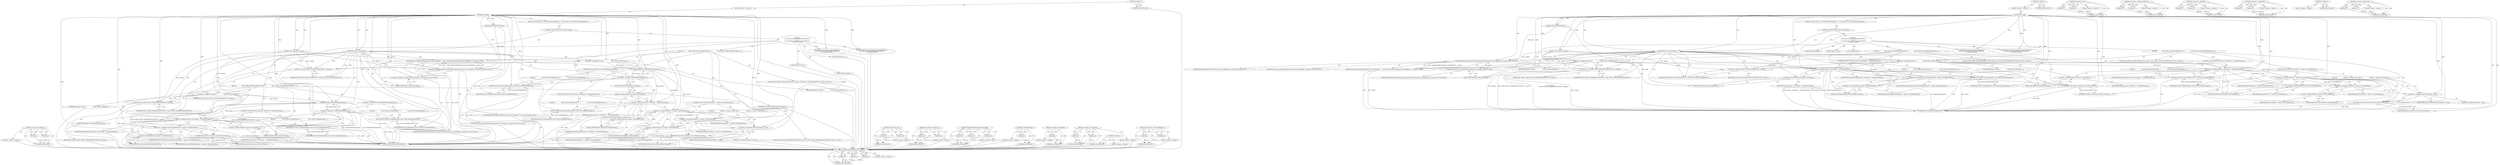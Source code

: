 digraph "&lt;operator&gt;.indirectFieldAccess" {
vulnerable_130 [label=<(METHOD,SimpleSoftOMXComponent.setConfig)>];
vulnerable_131 [label=<(PARAM,p1)>];
vulnerable_132 [label=<(PARAM,p2)>];
vulnerable_133 [label=<(PARAM,p3)>];
vulnerable_134 [label=<(BLOCK,&lt;empty&gt;,&lt;empty&gt;)>];
vulnerable_135 [label=<(METHOD_RETURN,ANY)>];
vulnerable_6 [label=<(METHOD,&lt;global&gt;)<SUB>1</SUB>>];
vulnerable_7 [label=<(BLOCK,&lt;empty&gt;,&lt;empty&gt;)<SUB>1</SUB>>];
vulnerable_8 [label=<(METHOD,setConfig)<SUB>1</SUB>>];
vulnerable_9 [label=<(PARAM,OMX_INDEXTYPE index)<SUB>2</SUB>>];
vulnerable_10 [label=<(PARAM,const OMX_PTR _params)<SUB>2</SUB>>];
vulnerable_11 [label=<(BLOCK,{
 switch (index) {
 case OMX_IndexConfigVideoI...,{
 switch (index) {
 case OMX_IndexConfigVideoI...)<SUB>2</SUB>>];
vulnerable_12 [label=<(CONTROL_STRUCTURE,SWITCH,switch(index))<SUB>3</SUB>>];
vulnerable_13 [label=<(IDENTIFIER,index,switch(index))<SUB>3</SUB>>];
vulnerable_14 [label="<(BLOCK,{
 case OMX_IndexConfigVideoIntraVOPRefresh:
 {...,{
 case OMX_IndexConfigVideoIntraVOPRefresh:
 {...)<SUB>3</SUB>>"];
vulnerable_15 [label=<(JUMP_TARGET,case)<SUB>4</SUB>>];
vulnerable_16 [label="<(IDENTIFIER,OMX_IndexConfigVideoIntraVOPRefresh,{
 case OMX_IndexConfigVideoIntraVOPRefresh:
 {...)<SUB>4</SUB>>"];
vulnerable_17 [label=<(BLOCK,{

             OMX_CONFIG_INTRAREFRESHVOPTYPE ...,{

             OMX_CONFIG_INTRAREFRESHVOPTYPE ...)<SUB>5</SUB>>];
vulnerable_18 [label="<(LOCAL,OMX_CONFIG_INTRAREFRESHVOPTYPE* params: OMX_CONFIG_INTRAREFRESHVOPTYPE*)<SUB>7</SUB>>"];
vulnerable_19 [label=<(&lt;operator&gt;.assignment,*params =
                 (OMX_CONFIG_INTRAREF...)<SUB>7</SUB>>];
vulnerable_20 [label=<(IDENTIFIER,params,*params =
                 (OMX_CONFIG_INTRAREF...)<SUB>7</SUB>>];
vulnerable_21 [label=<(&lt;operator&gt;.cast,(OMX_CONFIG_INTRAREFRESHVOPTYPE *)_params)<SUB>8</SUB>>];
vulnerable_22 [label=<(UNKNOWN,OMX_CONFIG_INTRAREFRESHVOPTYPE *,OMX_CONFIG_INTRAREFRESHVOPTYPE *)<SUB>8</SUB>>];
vulnerable_23 [label=<(IDENTIFIER,_params,(OMX_CONFIG_INTRAREFRESHVOPTYPE *)_params)<SUB>8</SUB>>];
vulnerable_24 [label=<(CONTROL_STRUCTURE,IF,if (params-&gt;nPortIndex != kOutputPortIndex))<SUB>10</SUB>>];
vulnerable_25 [label=<(&lt;operator&gt;.notEquals,params-&gt;nPortIndex != kOutputPortIndex)<SUB>10</SUB>>];
vulnerable_26 [label=<(&lt;operator&gt;.indirectFieldAccess,params-&gt;nPortIndex)<SUB>10</SUB>>];
vulnerable_27 [label=<(IDENTIFIER,params,params-&gt;nPortIndex != kOutputPortIndex)<SUB>10</SUB>>];
vulnerable_28 [label=<(FIELD_IDENTIFIER,nPortIndex,nPortIndex)<SUB>10</SUB>>];
vulnerable_29 [label=<(IDENTIFIER,kOutputPortIndex,params-&gt;nPortIndex != kOutputPortIndex)<SUB>10</SUB>>];
vulnerable_30 [label=<(BLOCK,{
                 return OMX_ErrorBadPortIndex...,{
                 return OMX_ErrorBadPortIndex...)<SUB>10</SUB>>];
vulnerable_31 [label=<(RETURN,return OMX_ErrorBadPortIndex;,return OMX_ErrorBadPortIndex;)<SUB>11</SUB>>];
vulnerable_32 [label=<(IDENTIFIER,OMX_ErrorBadPortIndex,return OMX_ErrorBadPortIndex;)<SUB>11</SUB>>];
vulnerable_33 [label=<(&lt;operator&gt;.assignment,mKeyFrameRequested = params-&gt;IntraRefreshVOP)<SUB>14</SUB>>];
vulnerable_34 [label=<(IDENTIFIER,mKeyFrameRequested,mKeyFrameRequested = params-&gt;IntraRefreshVOP)<SUB>14</SUB>>];
vulnerable_35 [label=<(&lt;operator&gt;.indirectFieldAccess,params-&gt;IntraRefreshVOP)<SUB>14</SUB>>];
vulnerable_36 [label=<(IDENTIFIER,params,mKeyFrameRequested = params-&gt;IntraRefreshVOP)<SUB>14</SUB>>];
vulnerable_37 [label=<(FIELD_IDENTIFIER,IntraRefreshVOP,IntraRefreshVOP)<SUB>14</SUB>>];
vulnerable_38 [label=<(RETURN,return OMX_ErrorNone;,return OMX_ErrorNone;)<SUB>15</SUB>>];
vulnerable_39 [label=<(IDENTIFIER,OMX_ErrorNone,return OMX_ErrorNone;)<SUB>15</SUB>>];
vulnerable_40 [label=<(JUMP_TARGET,case)<SUB>18</SUB>>];
vulnerable_41 [label="<(IDENTIFIER,OMX_IndexConfigVideoBitrate,{
 case OMX_IndexConfigVideoIntraVOPRefresh:
 {...)<SUB>18</SUB>>"];
vulnerable_42 [label=<(BLOCK,{

             OMX_VIDEO_CONFIG_BITRATETYPE *p...,{

             OMX_VIDEO_CONFIG_BITRATETYPE *p...)<SUB>19</SUB>>];
vulnerable_43 [label="<(LOCAL,OMX_VIDEO_CONFIG_BITRATETYPE* params: OMX_VIDEO_CONFIG_BITRATETYPE*)<SUB>21</SUB>>"];
vulnerable_44 [label=<(&lt;operator&gt;.assignment,*params =
                 (OMX_VIDEO_CONFIG_BI...)<SUB>21</SUB>>];
vulnerable_45 [label=<(IDENTIFIER,params,*params =
                 (OMX_VIDEO_CONFIG_BI...)<SUB>21</SUB>>];
vulnerable_46 [label=<(&lt;operator&gt;.cast,(OMX_VIDEO_CONFIG_BITRATETYPE *)_params)<SUB>22</SUB>>];
vulnerable_47 [label=<(UNKNOWN,OMX_VIDEO_CONFIG_BITRATETYPE *,OMX_VIDEO_CONFIG_BITRATETYPE *)<SUB>22</SUB>>];
vulnerable_48 [label=<(IDENTIFIER,_params,(OMX_VIDEO_CONFIG_BITRATETYPE *)_params)<SUB>22</SUB>>];
vulnerable_49 [label=<(CONTROL_STRUCTURE,IF,if (params-&gt;nPortIndex != kOutputPortIndex))<SUB>24</SUB>>];
vulnerable_50 [label=<(&lt;operator&gt;.notEquals,params-&gt;nPortIndex != kOutputPortIndex)<SUB>24</SUB>>];
vulnerable_51 [label=<(&lt;operator&gt;.indirectFieldAccess,params-&gt;nPortIndex)<SUB>24</SUB>>];
vulnerable_52 [label=<(IDENTIFIER,params,params-&gt;nPortIndex != kOutputPortIndex)<SUB>24</SUB>>];
vulnerable_53 [label=<(FIELD_IDENTIFIER,nPortIndex,nPortIndex)<SUB>24</SUB>>];
vulnerable_54 [label=<(IDENTIFIER,kOutputPortIndex,params-&gt;nPortIndex != kOutputPortIndex)<SUB>24</SUB>>];
vulnerable_55 [label=<(BLOCK,{
                 return OMX_ErrorBadPortIndex...,{
                 return OMX_ErrorBadPortIndex...)<SUB>24</SUB>>];
vulnerable_56 [label=<(RETURN,return OMX_ErrorBadPortIndex;,return OMX_ErrorBadPortIndex;)<SUB>25</SUB>>];
vulnerable_57 [label=<(IDENTIFIER,OMX_ErrorBadPortIndex,return OMX_ErrorBadPortIndex;)<SUB>25</SUB>>];
vulnerable_58 [label=<(CONTROL_STRUCTURE,IF,if (mBitrate != params-&gt;nEncodeBitrate))<SUB>28</SUB>>];
vulnerable_59 [label=<(&lt;operator&gt;.notEquals,mBitrate != params-&gt;nEncodeBitrate)<SUB>28</SUB>>];
vulnerable_60 [label=<(IDENTIFIER,mBitrate,mBitrate != params-&gt;nEncodeBitrate)<SUB>28</SUB>>];
vulnerable_61 [label=<(&lt;operator&gt;.indirectFieldAccess,params-&gt;nEncodeBitrate)<SUB>28</SUB>>];
vulnerable_62 [label=<(IDENTIFIER,params,mBitrate != params-&gt;nEncodeBitrate)<SUB>28</SUB>>];
vulnerable_63 [label=<(FIELD_IDENTIFIER,nEncodeBitrate,nEncodeBitrate)<SUB>28</SUB>>];
vulnerable_64 [label=<(BLOCK,{
                mBitrate = params-&gt;nEncodeBit...,{
                mBitrate = params-&gt;nEncodeBit...)<SUB>28</SUB>>];
vulnerable_65 [label=<(&lt;operator&gt;.assignment,mBitrate = params-&gt;nEncodeBitrate)<SUB>29</SUB>>];
vulnerable_66 [label=<(IDENTIFIER,mBitrate,mBitrate = params-&gt;nEncodeBitrate)<SUB>29</SUB>>];
vulnerable_67 [label=<(&lt;operator&gt;.indirectFieldAccess,params-&gt;nEncodeBitrate)<SUB>29</SUB>>];
vulnerable_68 [label=<(IDENTIFIER,params,mBitrate = params-&gt;nEncodeBitrate)<SUB>29</SUB>>];
vulnerable_69 [label=<(FIELD_IDENTIFIER,nEncodeBitrate,nEncodeBitrate)<SUB>29</SUB>>];
vulnerable_70 [label=<(&lt;operator&gt;.assignment,mBitrateUpdated = true)<SUB>30</SUB>>];
vulnerable_71 [label=<(IDENTIFIER,mBitrateUpdated,mBitrateUpdated = true)<SUB>30</SUB>>];
vulnerable_72 [label=<(LITERAL,true,mBitrateUpdated = true)<SUB>30</SUB>>];
vulnerable_73 [label=<(RETURN,return OMX_ErrorNone;,return OMX_ErrorNone;)<SUB>32</SUB>>];
vulnerable_74 [label=<(IDENTIFIER,OMX_ErrorNone,return OMX_ErrorNone;)<SUB>32</SUB>>];
vulnerable_75 [label=<(JUMP_TARGET,default)<SUB>35</SUB>>];
vulnerable_76 [label="<(RETURN,return SimpleSoftOMXComponent::setConfig(index,...,return SimpleSoftOMXComponent::setConfig(index,...)<SUB>36</SUB>>"];
vulnerable_77 [label="<(SimpleSoftOMXComponent.setConfig,SimpleSoftOMXComponent::setConfig(index, _params))<SUB>36</SUB>>"];
vulnerable_78 [label="<(&lt;operator&gt;.fieldAccess,SimpleSoftOMXComponent::setConfig)<SUB>36</SUB>>"];
vulnerable_79 [label="<(IDENTIFIER,SimpleSoftOMXComponent,SimpleSoftOMXComponent::setConfig(index, _params))<SUB>36</SUB>>"];
vulnerable_80 [label=<(FIELD_IDENTIFIER,setConfig,setConfig)<SUB>36</SUB>>];
vulnerable_81 [label="<(IDENTIFIER,index,SimpleSoftOMXComponent::setConfig(index, _params))<SUB>36</SUB>>"];
vulnerable_82 [label="<(IDENTIFIER,_params,SimpleSoftOMXComponent::setConfig(index, _params))<SUB>36</SUB>>"];
vulnerable_83 [label=<(METHOD_RETURN,OMX_ERRORTYPE)<SUB>1</SUB>>];
vulnerable_85 [label=<(METHOD_RETURN,ANY)<SUB>1</SUB>>];
vulnerable_115 [label=<(METHOD,&lt;operator&gt;.cast)>];
vulnerable_116 [label=<(PARAM,p1)>];
vulnerable_117 [label=<(PARAM,p2)>];
vulnerable_118 [label=<(BLOCK,&lt;empty&gt;,&lt;empty&gt;)>];
vulnerable_119 [label=<(METHOD_RETURN,ANY)>];
vulnerable_125 [label=<(METHOD,&lt;operator&gt;.indirectFieldAccess)>];
vulnerable_126 [label=<(PARAM,p1)>];
vulnerable_127 [label=<(PARAM,p2)>];
vulnerable_128 [label=<(BLOCK,&lt;empty&gt;,&lt;empty&gt;)>];
vulnerable_129 [label=<(METHOD_RETURN,ANY)>];
vulnerable_120 [label=<(METHOD,&lt;operator&gt;.notEquals)>];
vulnerable_121 [label=<(PARAM,p1)>];
vulnerable_122 [label=<(PARAM,p2)>];
vulnerable_123 [label=<(BLOCK,&lt;empty&gt;,&lt;empty&gt;)>];
vulnerable_124 [label=<(METHOD_RETURN,ANY)>];
vulnerable_110 [label=<(METHOD,&lt;operator&gt;.assignment)>];
vulnerable_111 [label=<(PARAM,p1)>];
vulnerable_112 [label=<(PARAM,p2)>];
vulnerable_113 [label=<(BLOCK,&lt;empty&gt;,&lt;empty&gt;)>];
vulnerable_114 [label=<(METHOD_RETURN,ANY)>];
vulnerable_104 [label=<(METHOD,&lt;global&gt;)<SUB>1</SUB>>];
vulnerable_105 [label=<(BLOCK,&lt;empty&gt;,&lt;empty&gt;)>];
vulnerable_106 [label=<(METHOD_RETURN,ANY)>];
vulnerable_136 [label=<(METHOD,&lt;operator&gt;.fieldAccess)>];
vulnerable_137 [label=<(PARAM,p1)>];
vulnerable_138 [label=<(PARAM,p2)>];
vulnerable_139 [label=<(BLOCK,&lt;empty&gt;,&lt;empty&gt;)>];
vulnerable_140 [label=<(METHOD_RETURN,ANY)>];
fixed_142 [label=<(METHOD,&lt;operator&gt;.notEquals)>];
fixed_143 [label=<(PARAM,p1)>];
fixed_144 [label=<(PARAM,p2)>];
fixed_145 [label=<(BLOCK,&lt;empty&gt;,&lt;empty&gt;)>];
fixed_146 [label=<(METHOD_RETURN,ANY)>];
fixed_6 [label=<(METHOD,&lt;global&gt;)<SUB>1</SUB>>];
fixed_7 [label=<(BLOCK,&lt;empty&gt;,&lt;empty&gt;)<SUB>1</SUB>>];
fixed_8 [label=<(METHOD,setConfig)<SUB>1</SUB>>];
fixed_9 [label=<(PARAM,OMX_INDEXTYPE index)<SUB>2</SUB>>];
fixed_10 [label=<(PARAM,const OMX_PTR _params)<SUB>2</SUB>>];
fixed_11 [label=<(BLOCK,{
 switch (index) {
 case OMX_IndexConfigVideoI...,{
 switch (index) {
 case OMX_IndexConfigVideoI...)<SUB>2</SUB>>];
fixed_12 [label=<(CONTROL_STRUCTURE,SWITCH,switch(index))<SUB>3</SUB>>];
fixed_13 [label=<(IDENTIFIER,index,switch(index))<SUB>3</SUB>>];
fixed_14 [label="<(BLOCK,{
 case OMX_IndexConfigVideoIntraVOPRefresh:
 {...,{
 case OMX_IndexConfigVideoIntraVOPRefresh:
 {...)<SUB>3</SUB>>"];
fixed_15 [label=<(JUMP_TARGET,case)<SUB>4</SUB>>];
fixed_16 [label="<(IDENTIFIER,OMX_IndexConfigVideoIntraVOPRefresh,{
 case OMX_IndexConfigVideoIntraVOPRefresh:
 {...)<SUB>4</SUB>>"];
fixed_17 [label=<(BLOCK,{

             OMX_CONFIG_INTRAREFRESHVOPTYPE ...,{

             OMX_CONFIG_INTRAREFRESHVOPTYPE ...)<SUB>5</SUB>>];
fixed_18 [label="<(LOCAL,OMX_CONFIG_INTRAREFRESHVOPTYPE* params: OMX_CONFIG_INTRAREFRESHVOPTYPE*)<SUB>7</SUB>>"];
fixed_19 [label=<(&lt;operator&gt;.assignment,*params =
                 (OMX_CONFIG_INTRAREF...)<SUB>7</SUB>>];
fixed_20 [label=<(IDENTIFIER,params,*params =
                 (OMX_CONFIG_INTRAREF...)<SUB>7</SUB>>];
fixed_21 [label=<(&lt;operator&gt;.cast,(OMX_CONFIG_INTRAREFRESHVOPTYPE *)_params)<SUB>8</SUB>>];
fixed_22 [label=<(UNKNOWN,OMX_CONFIG_INTRAREFRESHVOPTYPE *,OMX_CONFIG_INTRAREFRESHVOPTYPE *)<SUB>8</SUB>>];
fixed_23 [label=<(IDENTIFIER,_params,(OMX_CONFIG_INTRAREFRESHVOPTYPE *)_params)<SUB>8</SUB>>];
fixed_24 [label=<(CONTROL_STRUCTURE,IF,if (!isValidOMXParam(params)))<SUB>10</SUB>>];
fixed_25 [label=<(&lt;operator&gt;.logicalNot,!isValidOMXParam(params))<SUB>10</SUB>>];
fixed_26 [label=<(isValidOMXParam,isValidOMXParam(params))<SUB>10</SUB>>];
fixed_27 [label=<(IDENTIFIER,params,isValidOMXParam(params))<SUB>10</SUB>>];
fixed_28 [label=<(BLOCK,{
                return OMX_ErrorBadParameter;...,{
                return OMX_ErrorBadParameter;...)<SUB>10</SUB>>];
fixed_29 [label=<(RETURN,return OMX_ErrorBadParameter;,return OMX_ErrorBadParameter;)<SUB>11</SUB>>];
fixed_30 [label=<(IDENTIFIER,OMX_ErrorBadParameter,return OMX_ErrorBadParameter;)<SUB>11</SUB>>];
fixed_31 [label=<(CONTROL_STRUCTURE,IF,if (params-&gt;nPortIndex != kOutputPortIndex))<SUB>14</SUB>>];
fixed_32 [label=<(&lt;operator&gt;.notEquals,params-&gt;nPortIndex != kOutputPortIndex)<SUB>14</SUB>>];
fixed_33 [label=<(&lt;operator&gt;.indirectFieldAccess,params-&gt;nPortIndex)<SUB>14</SUB>>];
fixed_34 [label=<(IDENTIFIER,params,params-&gt;nPortIndex != kOutputPortIndex)<SUB>14</SUB>>];
fixed_35 [label=<(FIELD_IDENTIFIER,nPortIndex,nPortIndex)<SUB>14</SUB>>];
fixed_36 [label=<(IDENTIFIER,kOutputPortIndex,params-&gt;nPortIndex != kOutputPortIndex)<SUB>14</SUB>>];
fixed_37 [label=<(BLOCK,{
                 return OMX_ErrorBadPortIndex...,{
                 return OMX_ErrorBadPortIndex...)<SUB>14</SUB>>];
fixed_38 [label=<(RETURN,return OMX_ErrorBadPortIndex;,return OMX_ErrorBadPortIndex;)<SUB>15</SUB>>];
fixed_39 [label=<(IDENTIFIER,OMX_ErrorBadPortIndex,return OMX_ErrorBadPortIndex;)<SUB>15</SUB>>];
fixed_40 [label=<(&lt;operator&gt;.assignment,mKeyFrameRequested = params-&gt;IntraRefreshVOP)<SUB>18</SUB>>];
fixed_41 [label=<(IDENTIFIER,mKeyFrameRequested,mKeyFrameRequested = params-&gt;IntraRefreshVOP)<SUB>18</SUB>>];
fixed_42 [label=<(&lt;operator&gt;.indirectFieldAccess,params-&gt;IntraRefreshVOP)<SUB>18</SUB>>];
fixed_43 [label=<(IDENTIFIER,params,mKeyFrameRequested = params-&gt;IntraRefreshVOP)<SUB>18</SUB>>];
fixed_44 [label=<(FIELD_IDENTIFIER,IntraRefreshVOP,IntraRefreshVOP)<SUB>18</SUB>>];
fixed_45 [label=<(RETURN,return OMX_ErrorNone;,return OMX_ErrorNone;)<SUB>19</SUB>>];
fixed_46 [label=<(IDENTIFIER,OMX_ErrorNone,return OMX_ErrorNone;)<SUB>19</SUB>>];
fixed_47 [label=<(JUMP_TARGET,case)<SUB>22</SUB>>];
fixed_48 [label="<(IDENTIFIER,OMX_IndexConfigVideoBitrate,{
 case OMX_IndexConfigVideoIntraVOPRefresh:
 {...)<SUB>22</SUB>>"];
fixed_49 [label=<(BLOCK,{

             OMX_VIDEO_CONFIG_BITRATETYPE *p...,{

             OMX_VIDEO_CONFIG_BITRATETYPE *p...)<SUB>23</SUB>>];
fixed_50 [label="<(LOCAL,OMX_VIDEO_CONFIG_BITRATETYPE* params: OMX_VIDEO_CONFIG_BITRATETYPE*)<SUB>25</SUB>>"];
fixed_51 [label=<(&lt;operator&gt;.assignment,*params =
                 (OMX_VIDEO_CONFIG_BI...)<SUB>25</SUB>>];
fixed_52 [label=<(IDENTIFIER,params,*params =
                 (OMX_VIDEO_CONFIG_BI...)<SUB>25</SUB>>];
fixed_53 [label=<(&lt;operator&gt;.cast,(OMX_VIDEO_CONFIG_BITRATETYPE *)_params)<SUB>26</SUB>>];
fixed_54 [label=<(UNKNOWN,OMX_VIDEO_CONFIG_BITRATETYPE *,OMX_VIDEO_CONFIG_BITRATETYPE *)<SUB>26</SUB>>];
fixed_55 [label=<(IDENTIFIER,_params,(OMX_VIDEO_CONFIG_BITRATETYPE *)_params)<SUB>26</SUB>>];
fixed_56 [label=<(CONTROL_STRUCTURE,IF,if (!isValidOMXParam(params)))<SUB>28</SUB>>];
fixed_57 [label=<(&lt;operator&gt;.logicalNot,!isValidOMXParam(params))<SUB>28</SUB>>];
fixed_58 [label=<(isValidOMXParam,isValidOMXParam(params))<SUB>28</SUB>>];
fixed_59 [label=<(IDENTIFIER,params,isValidOMXParam(params))<SUB>28</SUB>>];
fixed_60 [label=<(BLOCK,{
                return OMX_ErrorBadParameter;...,{
                return OMX_ErrorBadParameter;...)<SUB>28</SUB>>];
fixed_61 [label=<(RETURN,return OMX_ErrorBadParameter;,return OMX_ErrorBadParameter;)<SUB>29</SUB>>];
fixed_62 [label=<(IDENTIFIER,OMX_ErrorBadParameter,return OMX_ErrorBadParameter;)<SUB>29</SUB>>];
fixed_63 [label=<(CONTROL_STRUCTURE,IF,if (params-&gt;nPortIndex != kOutputPortIndex))<SUB>32</SUB>>];
fixed_64 [label=<(&lt;operator&gt;.notEquals,params-&gt;nPortIndex != kOutputPortIndex)<SUB>32</SUB>>];
fixed_65 [label=<(&lt;operator&gt;.indirectFieldAccess,params-&gt;nPortIndex)<SUB>32</SUB>>];
fixed_66 [label=<(IDENTIFIER,params,params-&gt;nPortIndex != kOutputPortIndex)<SUB>32</SUB>>];
fixed_67 [label=<(FIELD_IDENTIFIER,nPortIndex,nPortIndex)<SUB>32</SUB>>];
fixed_68 [label=<(IDENTIFIER,kOutputPortIndex,params-&gt;nPortIndex != kOutputPortIndex)<SUB>32</SUB>>];
fixed_69 [label=<(BLOCK,{
                 return OMX_ErrorBadPortIndex...,{
                 return OMX_ErrorBadPortIndex...)<SUB>32</SUB>>];
fixed_70 [label=<(RETURN,return OMX_ErrorBadPortIndex;,return OMX_ErrorBadPortIndex;)<SUB>33</SUB>>];
fixed_71 [label=<(IDENTIFIER,OMX_ErrorBadPortIndex,return OMX_ErrorBadPortIndex;)<SUB>33</SUB>>];
fixed_72 [label=<(CONTROL_STRUCTURE,IF,if (mBitrate != params-&gt;nEncodeBitrate))<SUB>36</SUB>>];
fixed_73 [label=<(&lt;operator&gt;.notEquals,mBitrate != params-&gt;nEncodeBitrate)<SUB>36</SUB>>];
fixed_74 [label=<(IDENTIFIER,mBitrate,mBitrate != params-&gt;nEncodeBitrate)<SUB>36</SUB>>];
fixed_75 [label=<(&lt;operator&gt;.indirectFieldAccess,params-&gt;nEncodeBitrate)<SUB>36</SUB>>];
fixed_76 [label=<(IDENTIFIER,params,mBitrate != params-&gt;nEncodeBitrate)<SUB>36</SUB>>];
fixed_77 [label=<(FIELD_IDENTIFIER,nEncodeBitrate,nEncodeBitrate)<SUB>36</SUB>>];
fixed_78 [label=<(BLOCK,{
                mBitrate = params-&gt;nEncodeBit...,{
                mBitrate = params-&gt;nEncodeBit...)<SUB>36</SUB>>];
fixed_79 [label=<(&lt;operator&gt;.assignment,mBitrate = params-&gt;nEncodeBitrate)<SUB>37</SUB>>];
fixed_80 [label=<(IDENTIFIER,mBitrate,mBitrate = params-&gt;nEncodeBitrate)<SUB>37</SUB>>];
fixed_81 [label=<(&lt;operator&gt;.indirectFieldAccess,params-&gt;nEncodeBitrate)<SUB>37</SUB>>];
fixed_82 [label=<(IDENTIFIER,params,mBitrate = params-&gt;nEncodeBitrate)<SUB>37</SUB>>];
fixed_83 [label=<(FIELD_IDENTIFIER,nEncodeBitrate,nEncodeBitrate)<SUB>37</SUB>>];
fixed_84 [label=<(&lt;operator&gt;.assignment,mBitrateUpdated = true)<SUB>38</SUB>>];
fixed_85 [label=<(IDENTIFIER,mBitrateUpdated,mBitrateUpdated = true)<SUB>38</SUB>>];
fixed_86 [label=<(LITERAL,true,mBitrateUpdated = true)<SUB>38</SUB>>];
fixed_87 [label=<(RETURN,return OMX_ErrorNone;,return OMX_ErrorNone;)<SUB>40</SUB>>];
fixed_88 [label=<(IDENTIFIER,OMX_ErrorNone,return OMX_ErrorNone;)<SUB>40</SUB>>];
fixed_89 [label=<(JUMP_TARGET,default)<SUB>43</SUB>>];
fixed_90 [label="<(RETURN,return SimpleSoftOMXComponent::setConfig(index,...,return SimpleSoftOMXComponent::setConfig(index,...)<SUB>44</SUB>>"];
fixed_91 [label="<(SimpleSoftOMXComponent.setConfig,SimpleSoftOMXComponent::setConfig(index, _params))<SUB>44</SUB>>"];
fixed_92 [label="<(&lt;operator&gt;.fieldAccess,SimpleSoftOMXComponent::setConfig)<SUB>44</SUB>>"];
fixed_93 [label="<(IDENTIFIER,SimpleSoftOMXComponent,SimpleSoftOMXComponent::setConfig(index, _params))<SUB>44</SUB>>"];
fixed_94 [label=<(FIELD_IDENTIFIER,setConfig,setConfig)<SUB>44</SUB>>];
fixed_95 [label="<(IDENTIFIER,index,SimpleSoftOMXComponent::setConfig(index, _params))<SUB>44</SUB>>"];
fixed_96 [label="<(IDENTIFIER,_params,SimpleSoftOMXComponent::setConfig(index, _params))<SUB>44</SUB>>"];
fixed_97 [label=<(METHOD_RETURN,OMX_ERRORTYPE)<SUB>1</SUB>>];
fixed_99 [label=<(METHOD_RETURN,ANY)<SUB>1</SUB>>];
fixed_129 [label=<(METHOD,&lt;operator&gt;.cast)>];
fixed_130 [label=<(PARAM,p1)>];
fixed_131 [label=<(PARAM,p2)>];
fixed_132 [label=<(BLOCK,&lt;empty&gt;,&lt;empty&gt;)>];
fixed_133 [label=<(METHOD_RETURN,ANY)>];
fixed_158 [label=<(METHOD,&lt;operator&gt;.fieldAccess)>];
fixed_159 [label=<(PARAM,p1)>];
fixed_160 [label=<(PARAM,p2)>];
fixed_161 [label=<(BLOCK,&lt;empty&gt;,&lt;empty&gt;)>];
fixed_162 [label=<(METHOD_RETURN,ANY)>];
fixed_152 [label=<(METHOD,SimpleSoftOMXComponent.setConfig)>];
fixed_153 [label=<(PARAM,p1)>];
fixed_154 [label=<(PARAM,p2)>];
fixed_155 [label=<(PARAM,p3)>];
fixed_156 [label=<(BLOCK,&lt;empty&gt;,&lt;empty&gt;)>];
fixed_157 [label=<(METHOD_RETURN,ANY)>];
fixed_138 [label=<(METHOD,isValidOMXParam)>];
fixed_139 [label=<(PARAM,p1)>];
fixed_140 [label=<(BLOCK,&lt;empty&gt;,&lt;empty&gt;)>];
fixed_141 [label=<(METHOD_RETURN,ANY)>];
fixed_134 [label=<(METHOD,&lt;operator&gt;.logicalNot)>];
fixed_135 [label=<(PARAM,p1)>];
fixed_136 [label=<(BLOCK,&lt;empty&gt;,&lt;empty&gt;)>];
fixed_137 [label=<(METHOD_RETURN,ANY)>];
fixed_124 [label=<(METHOD,&lt;operator&gt;.assignment)>];
fixed_125 [label=<(PARAM,p1)>];
fixed_126 [label=<(PARAM,p2)>];
fixed_127 [label=<(BLOCK,&lt;empty&gt;,&lt;empty&gt;)>];
fixed_128 [label=<(METHOD_RETURN,ANY)>];
fixed_118 [label=<(METHOD,&lt;global&gt;)<SUB>1</SUB>>];
fixed_119 [label=<(BLOCK,&lt;empty&gt;,&lt;empty&gt;)>];
fixed_120 [label=<(METHOD_RETURN,ANY)>];
fixed_147 [label=<(METHOD,&lt;operator&gt;.indirectFieldAccess)>];
fixed_148 [label=<(PARAM,p1)>];
fixed_149 [label=<(PARAM,p2)>];
fixed_150 [label=<(BLOCK,&lt;empty&gt;,&lt;empty&gt;)>];
fixed_151 [label=<(METHOD_RETURN,ANY)>];
vulnerable_130 -> vulnerable_131  [key=0, label="AST: "];
vulnerable_130 -> vulnerable_131  [key=1, label="DDG: "];
vulnerable_130 -> vulnerable_134  [key=0, label="AST: "];
vulnerable_130 -> vulnerable_132  [key=0, label="AST: "];
vulnerable_130 -> vulnerable_132  [key=1, label="DDG: "];
vulnerable_130 -> vulnerable_135  [key=0, label="AST: "];
vulnerable_130 -> vulnerable_135  [key=1, label="CFG: "];
vulnerable_130 -> vulnerable_133  [key=0, label="AST: "];
vulnerable_130 -> vulnerable_133  [key=1, label="DDG: "];
vulnerable_131 -> vulnerable_135  [key=0, label="DDG: p1"];
vulnerable_132 -> vulnerable_135  [key=0, label="DDG: p2"];
vulnerable_133 -> vulnerable_135  [key=0, label="DDG: p3"];
vulnerable_6 -> vulnerable_7  [key=0, label="AST: "];
vulnerable_6 -> vulnerable_85  [key=0, label="AST: "];
vulnerable_6 -> vulnerable_85  [key=1, label="CFG: "];
vulnerable_7 -> vulnerable_8  [key=0, label="AST: "];
vulnerable_8 -> vulnerable_9  [key=0, label="AST: "];
vulnerable_8 -> vulnerable_9  [key=1, label="DDG: "];
vulnerable_8 -> vulnerable_10  [key=0, label="AST: "];
vulnerable_8 -> vulnerable_10  [key=1, label="DDG: "];
vulnerable_8 -> vulnerable_11  [key=0, label="AST: "];
vulnerable_8 -> vulnerable_83  [key=0, label="AST: "];
vulnerable_8 -> vulnerable_13  [key=0, label="CFG: "];
vulnerable_8 -> vulnerable_13  [key=1, label="DDG: "];
vulnerable_8 -> vulnerable_16  [key=0, label="DDG: "];
vulnerable_8 -> vulnerable_41  [key=0, label="DDG: "];
vulnerable_8 -> vulnerable_19  [key=0, label="DDG: "];
vulnerable_8 -> vulnerable_38  [key=0, label="DDG: "];
vulnerable_8 -> vulnerable_44  [key=0, label="DDG: "];
vulnerable_8 -> vulnerable_73  [key=0, label="DDG: "];
vulnerable_8 -> vulnerable_39  [key=0, label="DDG: "];
vulnerable_8 -> vulnerable_74  [key=0, label="DDG: "];
vulnerable_8 -> vulnerable_77  [key=0, label="DDG: "];
vulnerable_8 -> vulnerable_21  [key=0, label="DDG: "];
vulnerable_8 -> vulnerable_25  [key=0, label="DDG: "];
vulnerable_8 -> vulnerable_31  [key=0, label="DDG: "];
vulnerable_8 -> vulnerable_46  [key=0, label="DDG: "];
vulnerable_8 -> vulnerable_50  [key=0, label="DDG: "];
vulnerable_8 -> vulnerable_56  [key=0, label="DDG: "];
vulnerable_8 -> vulnerable_59  [key=0, label="DDG: "];
vulnerable_8 -> vulnerable_70  [key=0, label="DDG: "];
vulnerable_8 -> vulnerable_32  [key=0, label="DDG: "];
vulnerable_8 -> vulnerable_57  [key=0, label="DDG: "];
vulnerable_9 -> vulnerable_83  [key=0, label="DDG: index"];
vulnerable_9 -> vulnerable_77  [key=0, label="DDG: index"];
vulnerable_10 -> vulnerable_19  [key=0, label="DDG: _params"];
vulnerable_10 -> vulnerable_44  [key=0, label="DDG: _params"];
vulnerable_10 -> vulnerable_77  [key=0, label="DDG: _params"];
vulnerable_10 -> vulnerable_21  [key=0, label="DDG: _params"];
vulnerable_10 -> vulnerable_46  [key=0, label="DDG: _params"];
vulnerable_11 -> vulnerable_12  [key=0, label="AST: "];
vulnerable_12 -> vulnerable_13  [key=0, label="AST: "];
vulnerable_12 -> vulnerable_14  [key=0, label="AST: "];
vulnerable_13 -> vulnerable_22  [key=0, label="CFG: "];
vulnerable_13 -> vulnerable_22  [key=1, label="CDG: "];
vulnerable_13 -> vulnerable_47  [key=0, label="CFG: "];
vulnerable_13 -> vulnerable_47  [key=1, label="CDG: "];
vulnerable_13 -> vulnerable_80  [key=0, label="CFG: "];
vulnerable_13 -> vulnerable_80  [key=1, label="CDG: "];
vulnerable_13 -> vulnerable_21  [key=0, label="CDG: "];
vulnerable_13 -> vulnerable_26  [key=0, label="CDG: "];
vulnerable_13 -> vulnerable_77  [key=0, label="CDG: "];
vulnerable_13 -> vulnerable_51  [key=0, label="CDG: "];
vulnerable_13 -> vulnerable_19  [key=0, label="CDG: "];
vulnerable_13 -> vulnerable_28  [key=0, label="CDG: "];
vulnerable_13 -> vulnerable_46  [key=0, label="CDG: "];
vulnerable_13 -> vulnerable_25  [key=0, label="CDG: "];
vulnerable_13 -> vulnerable_76  [key=0, label="CDG: "];
vulnerable_13 -> vulnerable_50  [key=0, label="CDG: "];
vulnerable_13 -> vulnerable_44  [key=0, label="CDG: "];
vulnerable_13 -> vulnerable_53  [key=0, label="CDG: "];
vulnerable_13 -> vulnerable_78  [key=0, label="CDG: "];
vulnerable_14 -> vulnerable_15  [key=0, label="AST: "];
vulnerable_14 -> vulnerable_16  [key=0, label="AST: "];
vulnerable_14 -> vulnerable_17  [key=0, label="AST: "];
vulnerable_14 -> vulnerable_40  [key=0, label="AST: "];
vulnerable_14 -> vulnerable_41  [key=0, label="AST: "];
vulnerable_14 -> vulnerable_42  [key=0, label="AST: "];
vulnerable_14 -> vulnerable_75  [key=0, label="AST: "];
vulnerable_14 -> vulnerable_76  [key=0, label="AST: "];
vulnerable_17 -> vulnerable_18  [key=0, label="AST: "];
vulnerable_17 -> vulnerable_19  [key=0, label="AST: "];
vulnerable_17 -> vulnerable_24  [key=0, label="AST: "];
vulnerable_17 -> vulnerable_33  [key=0, label="AST: "];
vulnerable_17 -> vulnerable_38  [key=0, label="AST: "];
vulnerable_19 -> vulnerable_20  [key=0, label="AST: "];
vulnerable_19 -> vulnerable_21  [key=0, label="AST: "];
vulnerable_19 -> vulnerable_28  [key=0, label="CFG: "];
vulnerable_19 -> vulnerable_83  [key=0, label="DDG: params"];
vulnerable_19 -> vulnerable_83  [key=1, label="DDG: (OMX_CONFIG_INTRAREFRESHVOPTYPE *)_params"];
vulnerable_19 -> vulnerable_83  [key=2, label="DDG: *params =
                 (OMX_CONFIG_INTRAREFRESHVOPTYPE *)_params"];
vulnerable_19 -> vulnerable_33  [key=0, label="DDG: params"];
vulnerable_19 -> vulnerable_25  [key=0, label="DDG: params"];
vulnerable_21 -> vulnerable_22  [key=0, label="AST: "];
vulnerable_21 -> vulnerable_23  [key=0, label="AST: "];
vulnerable_21 -> vulnerable_19  [key=0, label="CFG: "];
vulnerable_21 -> vulnerable_83  [key=0, label="DDG: _params"];
vulnerable_22 -> vulnerable_21  [key=0, label="CFG: "];
vulnerable_24 -> vulnerable_25  [key=0, label="AST: "];
vulnerable_24 -> vulnerable_30  [key=0, label="AST: "];
vulnerable_25 -> vulnerable_26  [key=0, label="AST: "];
vulnerable_25 -> vulnerable_29  [key=0, label="AST: "];
vulnerable_25 -> vulnerable_31  [key=0, label="CFG: "];
vulnerable_25 -> vulnerable_31  [key=1, label="CDG: "];
vulnerable_25 -> vulnerable_37  [key=0, label="CFG: "];
vulnerable_25 -> vulnerable_37  [key=1, label="CDG: "];
vulnerable_25 -> vulnerable_83  [key=0, label="DDG: params-&gt;nPortIndex"];
vulnerable_25 -> vulnerable_83  [key=1, label="DDG: kOutputPortIndex"];
vulnerable_25 -> vulnerable_83  [key=2, label="DDG: params-&gt;nPortIndex != kOutputPortIndex"];
vulnerable_25 -> vulnerable_38  [key=0, label="CDG: "];
vulnerable_25 -> vulnerable_35  [key=0, label="CDG: "];
vulnerable_25 -> vulnerable_33  [key=0, label="CDG: "];
vulnerable_26 -> vulnerable_27  [key=0, label="AST: "];
vulnerable_26 -> vulnerable_28  [key=0, label="AST: "];
vulnerable_26 -> vulnerable_25  [key=0, label="CFG: "];
vulnerable_28 -> vulnerable_26  [key=0, label="CFG: "];
vulnerable_30 -> vulnerable_31  [key=0, label="AST: "];
vulnerable_31 -> vulnerable_32  [key=0, label="AST: "];
vulnerable_31 -> vulnerable_83  [key=0, label="CFG: "];
vulnerable_31 -> vulnerable_83  [key=1, label="DDG: &lt;RET&gt;"];
vulnerable_32 -> vulnerable_31  [key=0, label="DDG: OMX_ErrorBadPortIndex"];
vulnerable_33 -> vulnerable_34  [key=0, label="AST: "];
vulnerable_33 -> vulnerable_35  [key=0, label="AST: "];
vulnerable_33 -> vulnerable_38  [key=0, label="CFG: "];
vulnerable_33 -> vulnerable_83  [key=0, label="DDG: mKeyFrameRequested"];
vulnerable_35 -> vulnerable_36  [key=0, label="AST: "];
vulnerable_35 -> vulnerable_37  [key=0, label="AST: "];
vulnerable_35 -> vulnerable_33  [key=0, label="CFG: "];
vulnerable_37 -> vulnerable_35  [key=0, label="CFG: "];
vulnerable_38 -> vulnerable_39  [key=0, label="AST: "];
vulnerable_38 -> vulnerable_83  [key=0, label="CFG: "];
vulnerable_38 -> vulnerable_83  [key=1, label="DDG: &lt;RET&gt;"];
vulnerable_39 -> vulnerable_38  [key=0, label="DDG: OMX_ErrorNone"];
vulnerable_42 -> vulnerable_43  [key=0, label="AST: "];
vulnerable_42 -> vulnerable_44  [key=0, label="AST: "];
vulnerable_42 -> vulnerable_49  [key=0, label="AST: "];
vulnerable_42 -> vulnerable_58  [key=0, label="AST: "];
vulnerable_42 -> vulnerable_73  [key=0, label="AST: "];
vulnerable_44 -> vulnerable_45  [key=0, label="AST: "];
vulnerable_44 -> vulnerable_46  [key=0, label="AST: "];
vulnerable_44 -> vulnerable_53  [key=0, label="CFG: "];
vulnerable_44 -> vulnerable_50  [key=0, label="DDG: params"];
vulnerable_44 -> vulnerable_59  [key=0, label="DDG: params"];
vulnerable_44 -> vulnerable_65  [key=0, label="DDG: params"];
vulnerable_46 -> vulnerable_47  [key=0, label="AST: "];
vulnerable_46 -> vulnerable_48  [key=0, label="AST: "];
vulnerable_46 -> vulnerable_44  [key=0, label="CFG: "];
vulnerable_47 -> vulnerable_46  [key=0, label="CFG: "];
vulnerable_49 -> vulnerable_50  [key=0, label="AST: "];
vulnerable_49 -> vulnerable_55  [key=0, label="AST: "];
vulnerable_50 -> vulnerable_51  [key=0, label="AST: "];
vulnerable_50 -> vulnerable_54  [key=0, label="AST: "];
vulnerable_50 -> vulnerable_56  [key=0, label="CFG: "];
vulnerable_50 -> vulnerable_56  [key=1, label="CDG: "];
vulnerable_50 -> vulnerable_63  [key=0, label="CFG: "];
vulnerable_50 -> vulnerable_63  [key=1, label="CDG: "];
vulnerable_50 -> vulnerable_73  [key=0, label="CDG: "];
vulnerable_50 -> vulnerable_59  [key=0, label="CDG: "];
vulnerable_50 -> vulnerable_61  [key=0, label="CDG: "];
vulnerable_51 -> vulnerable_52  [key=0, label="AST: "];
vulnerable_51 -> vulnerable_53  [key=0, label="AST: "];
vulnerable_51 -> vulnerable_50  [key=0, label="CFG: "];
vulnerable_53 -> vulnerable_51  [key=0, label="CFG: "];
vulnerable_55 -> vulnerable_56  [key=0, label="AST: "];
vulnerable_56 -> vulnerable_57  [key=0, label="AST: "];
vulnerable_56 -> vulnerable_83  [key=0, label="CFG: "];
vulnerable_56 -> vulnerable_83  [key=1, label="DDG: &lt;RET&gt;"];
vulnerable_57 -> vulnerable_56  [key=0, label="DDG: OMX_ErrorBadPortIndex"];
vulnerable_58 -> vulnerable_59  [key=0, label="AST: "];
vulnerable_58 -> vulnerable_64  [key=0, label="AST: "];
vulnerable_59 -> vulnerable_60  [key=0, label="AST: "];
vulnerable_59 -> vulnerable_61  [key=0, label="AST: "];
vulnerable_59 -> vulnerable_69  [key=0, label="CFG: "];
vulnerable_59 -> vulnerable_69  [key=1, label="CDG: "];
vulnerable_59 -> vulnerable_73  [key=0, label="CFG: "];
vulnerable_59 -> vulnerable_65  [key=0, label="DDG: params-&gt;nEncodeBitrate"];
vulnerable_59 -> vulnerable_65  [key=1, label="CDG: "];
vulnerable_59 -> vulnerable_67  [key=0, label="CDG: "];
vulnerable_59 -> vulnerable_70  [key=0, label="CDG: "];
vulnerable_61 -> vulnerable_62  [key=0, label="AST: "];
vulnerable_61 -> vulnerable_63  [key=0, label="AST: "];
vulnerable_61 -> vulnerable_59  [key=0, label="CFG: "];
vulnerable_63 -> vulnerable_61  [key=0, label="CFG: "];
vulnerable_64 -> vulnerable_65  [key=0, label="AST: "];
vulnerable_64 -> vulnerable_70  [key=0, label="AST: "];
vulnerable_65 -> vulnerable_66  [key=0, label="AST: "];
vulnerable_65 -> vulnerable_67  [key=0, label="AST: "];
vulnerable_65 -> vulnerable_70  [key=0, label="CFG: "];
vulnerable_67 -> vulnerable_68  [key=0, label="AST: "];
vulnerable_67 -> vulnerable_69  [key=0, label="AST: "];
vulnerable_67 -> vulnerable_65  [key=0, label="CFG: "];
vulnerable_69 -> vulnerable_67  [key=0, label="CFG: "];
vulnerable_70 -> vulnerable_71  [key=0, label="AST: "];
vulnerable_70 -> vulnerable_72  [key=0, label="AST: "];
vulnerable_70 -> vulnerable_73  [key=0, label="CFG: "];
vulnerable_70 -> vulnerable_83  [key=0, label="DDG: mBitrateUpdated"];
vulnerable_73 -> vulnerable_74  [key=0, label="AST: "];
vulnerable_73 -> vulnerable_83  [key=0, label="CFG: "];
vulnerable_73 -> vulnerable_83  [key=1, label="DDG: &lt;RET&gt;"];
vulnerable_74 -> vulnerable_73  [key=0, label="DDG: OMX_ErrorNone"];
vulnerable_76 -> vulnerable_77  [key=0, label="AST: "];
vulnerable_76 -> vulnerable_83  [key=0, label="CFG: "];
vulnerable_76 -> vulnerable_83  [key=1, label="DDG: &lt;RET&gt;"];
vulnerable_77 -> vulnerable_78  [key=0, label="AST: "];
vulnerable_77 -> vulnerable_81  [key=0, label="AST: "];
vulnerable_77 -> vulnerable_82  [key=0, label="AST: "];
vulnerable_77 -> vulnerable_76  [key=0, label="CFG: "];
vulnerable_77 -> vulnerable_76  [key=1, label="DDG: SimpleSoftOMXComponent::setConfig(index, _params)"];
vulnerable_78 -> vulnerable_79  [key=0, label="AST: "];
vulnerable_78 -> vulnerable_80  [key=0, label="AST: "];
vulnerable_78 -> vulnerable_77  [key=0, label="CFG: "];
vulnerable_80 -> vulnerable_78  [key=0, label="CFG: "];
vulnerable_115 -> vulnerable_116  [key=0, label="AST: "];
vulnerable_115 -> vulnerable_116  [key=1, label="DDG: "];
vulnerable_115 -> vulnerable_118  [key=0, label="AST: "];
vulnerable_115 -> vulnerable_117  [key=0, label="AST: "];
vulnerable_115 -> vulnerable_117  [key=1, label="DDG: "];
vulnerable_115 -> vulnerable_119  [key=0, label="AST: "];
vulnerable_115 -> vulnerable_119  [key=1, label="CFG: "];
vulnerable_116 -> vulnerable_119  [key=0, label="DDG: p1"];
vulnerable_117 -> vulnerable_119  [key=0, label="DDG: p2"];
vulnerable_125 -> vulnerable_126  [key=0, label="AST: "];
vulnerable_125 -> vulnerable_126  [key=1, label="DDG: "];
vulnerable_125 -> vulnerable_128  [key=0, label="AST: "];
vulnerable_125 -> vulnerable_127  [key=0, label="AST: "];
vulnerable_125 -> vulnerable_127  [key=1, label="DDG: "];
vulnerable_125 -> vulnerable_129  [key=0, label="AST: "];
vulnerable_125 -> vulnerable_129  [key=1, label="CFG: "];
vulnerable_126 -> vulnerable_129  [key=0, label="DDG: p1"];
vulnerable_127 -> vulnerable_129  [key=0, label="DDG: p2"];
vulnerable_120 -> vulnerable_121  [key=0, label="AST: "];
vulnerable_120 -> vulnerable_121  [key=1, label="DDG: "];
vulnerable_120 -> vulnerable_123  [key=0, label="AST: "];
vulnerable_120 -> vulnerable_122  [key=0, label="AST: "];
vulnerable_120 -> vulnerable_122  [key=1, label="DDG: "];
vulnerable_120 -> vulnerable_124  [key=0, label="AST: "];
vulnerable_120 -> vulnerable_124  [key=1, label="CFG: "];
vulnerable_121 -> vulnerable_124  [key=0, label="DDG: p1"];
vulnerable_122 -> vulnerable_124  [key=0, label="DDG: p2"];
vulnerable_110 -> vulnerable_111  [key=0, label="AST: "];
vulnerable_110 -> vulnerable_111  [key=1, label="DDG: "];
vulnerable_110 -> vulnerable_113  [key=0, label="AST: "];
vulnerable_110 -> vulnerable_112  [key=0, label="AST: "];
vulnerable_110 -> vulnerable_112  [key=1, label="DDG: "];
vulnerable_110 -> vulnerable_114  [key=0, label="AST: "];
vulnerable_110 -> vulnerable_114  [key=1, label="CFG: "];
vulnerable_111 -> vulnerable_114  [key=0, label="DDG: p1"];
vulnerable_112 -> vulnerable_114  [key=0, label="DDG: p2"];
vulnerable_104 -> vulnerable_105  [key=0, label="AST: "];
vulnerable_104 -> vulnerable_106  [key=0, label="AST: "];
vulnerable_104 -> vulnerable_106  [key=1, label="CFG: "];
vulnerable_136 -> vulnerable_137  [key=0, label="AST: "];
vulnerable_136 -> vulnerable_137  [key=1, label="DDG: "];
vulnerable_136 -> vulnerable_139  [key=0, label="AST: "];
vulnerable_136 -> vulnerable_138  [key=0, label="AST: "];
vulnerable_136 -> vulnerable_138  [key=1, label="DDG: "];
vulnerable_136 -> vulnerable_140  [key=0, label="AST: "];
vulnerable_136 -> vulnerable_140  [key=1, label="CFG: "];
vulnerable_137 -> vulnerable_140  [key=0, label="DDG: p1"];
vulnerable_138 -> vulnerable_140  [key=0, label="DDG: p2"];
fixed_142 -> fixed_143  [key=0, label="AST: "];
fixed_142 -> fixed_143  [key=1, label="DDG: "];
fixed_142 -> fixed_145  [key=0, label="AST: "];
fixed_142 -> fixed_144  [key=0, label="AST: "];
fixed_142 -> fixed_144  [key=1, label="DDG: "];
fixed_142 -> fixed_146  [key=0, label="AST: "];
fixed_142 -> fixed_146  [key=1, label="CFG: "];
fixed_143 -> fixed_146  [key=0, label="DDG: p1"];
fixed_144 -> fixed_146  [key=0, label="DDG: p2"];
fixed_145 -> vulnerable_130  [key=0];
fixed_146 -> vulnerable_130  [key=0];
fixed_6 -> fixed_7  [key=0, label="AST: "];
fixed_6 -> fixed_99  [key=0, label="AST: "];
fixed_6 -> fixed_99  [key=1, label="CFG: "];
fixed_7 -> fixed_8  [key=0, label="AST: "];
fixed_8 -> fixed_9  [key=0, label="AST: "];
fixed_8 -> fixed_9  [key=1, label="DDG: "];
fixed_8 -> fixed_10  [key=0, label="AST: "];
fixed_8 -> fixed_10  [key=1, label="DDG: "];
fixed_8 -> fixed_11  [key=0, label="AST: "];
fixed_8 -> fixed_97  [key=0, label="AST: "];
fixed_8 -> fixed_13  [key=0, label="CFG: "];
fixed_8 -> fixed_13  [key=1, label="DDG: "];
fixed_8 -> fixed_16  [key=0, label="DDG: "];
fixed_8 -> fixed_48  [key=0, label="DDG: "];
fixed_8 -> fixed_19  [key=0, label="DDG: "];
fixed_8 -> fixed_45  [key=0, label="DDG: "];
fixed_8 -> fixed_51  [key=0, label="DDG: "];
fixed_8 -> fixed_87  [key=0, label="DDG: "];
fixed_8 -> fixed_46  [key=0, label="DDG: "];
fixed_8 -> fixed_88  [key=0, label="DDG: "];
fixed_8 -> fixed_91  [key=0, label="DDG: "];
fixed_8 -> fixed_21  [key=0, label="DDG: "];
fixed_8 -> fixed_29  [key=0, label="DDG: "];
fixed_8 -> fixed_32  [key=0, label="DDG: "];
fixed_8 -> fixed_38  [key=0, label="DDG: "];
fixed_8 -> fixed_53  [key=0, label="DDG: "];
fixed_8 -> fixed_61  [key=0, label="DDG: "];
fixed_8 -> fixed_64  [key=0, label="DDG: "];
fixed_8 -> fixed_70  [key=0, label="DDG: "];
fixed_8 -> fixed_73  [key=0, label="DDG: "];
fixed_8 -> fixed_84  [key=0, label="DDG: "];
fixed_8 -> fixed_26  [key=0, label="DDG: "];
fixed_8 -> fixed_30  [key=0, label="DDG: "];
fixed_8 -> fixed_39  [key=0, label="DDG: "];
fixed_8 -> fixed_58  [key=0, label="DDG: "];
fixed_8 -> fixed_62  [key=0, label="DDG: "];
fixed_8 -> fixed_71  [key=0, label="DDG: "];
fixed_9 -> fixed_97  [key=0, label="DDG: index"];
fixed_9 -> fixed_91  [key=0, label="DDG: index"];
fixed_10 -> fixed_19  [key=0, label="DDG: _params"];
fixed_10 -> fixed_51  [key=0, label="DDG: _params"];
fixed_10 -> fixed_91  [key=0, label="DDG: _params"];
fixed_10 -> fixed_21  [key=0, label="DDG: _params"];
fixed_10 -> fixed_53  [key=0, label="DDG: _params"];
fixed_11 -> fixed_12  [key=0, label="AST: "];
fixed_12 -> fixed_13  [key=0, label="AST: "];
fixed_12 -> fixed_14  [key=0, label="AST: "];
fixed_13 -> fixed_22  [key=0, label="CFG: "];
fixed_13 -> fixed_22  [key=1, label="CDG: "];
fixed_13 -> fixed_54  [key=0, label="CFG: "];
fixed_13 -> fixed_54  [key=1, label="CDG: "];
fixed_13 -> fixed_94  [key=0, label="CFG: "];
fixed_13 -> fixed_94  [key=1, label="CDG: "];
fixed_13 -> fixed_21  [key=0, label="CDG: "];
fixed_13 -> fixed_26  [key=0, label="CDG: "];
fixed_13 -> fixed_51  [key=0, label="CDG: "];
fixed_13 -> fixed_57  [key=0, label="CDG: "];
fixed_13 -> fixed_19  [key=0, label="CDG: "];
fixed_13 -> fixed_25  [key=0, label="CDG: "];
fixed_13 -> fixed_92  [key=0, label="CDG: "];
fixed_13 -> fixed_91  [key=0, label="CDG: "];
fixed_13 -> fixed_90  [key=0, label="CDG: "];
fixed_13 -> fixed_58  [key=0, label="CDG: "];
fixed_13 -> fixed_53  [key=0, label="CDG: "];
fixed_14 -> fixed_15  [key=0, label="AST: "];
fixed_14 -> fixed_16  [key=0, label="AST: "];
fixed_14 -> fixed_17  [key=0, label="AST: "];
fixed_14 -> fixed_47  [key=0, label="AST: "];
fixed_14 -> fixed_48  [key=0, label="AST: "];
fixed_14 -> fixed_49  [key=0, label="AST: "];
fixed_14 -> fixed_89  [key=0, label="AST: "];
fixed_14 -> fixed_90  [key=0, label="AST: "];
fixed_15 -> vulnerable_130  [key=0];
fixed_16 -> vulnerable_130  [key=0];
fixed_17 -> fixed_18  [key=0, label="AST: "];
fixed_17 -> fixed_19  [key=0, label="AST: "];
fixed_17 -> fixed_24  [key=0, label="AST: "];
fixed_17 -> fixed_31  [key=0, label="AST: "];
fixed_17 -> fixed_40  [key=0, label="AST: "];
fixed_17 -> fixed_45  [key=0, label="AST: "];
fixed_18 -> vulnerable_130  [key=0];
fixed_19 -> fixed_20  [key=0, label="AST: "];
fixed_19 -> fixed_21  [key=0, label="AST: "];
fixed_19 -> fixed_26  [key=0, label="CFG: "];
fixed_19 -> fixed_26  [key=1, label="DDG: params"];
fixed_19 -> fixed_97  [key=0, label="DDG: (OMX_CONFIG_INTRAREFRESHVOPTYPE *)_params"];
fixed_19 -> fixed_97  [key=1, label="DDG: *params =
                 (OMX_CONFIG_INTRAREFRESHVOPTYPE *)_params"];
fixed_20 -> vulnerable_130  [key=0];
fixed_21 -> fixed_22  [key=0, label="AST: "];
fixed_21 -> fixed_23  [key=0, label="AST: "];
fixed_21 -> fixed_19  [key=0, label="CFG: "];
fixed_21 -> fixed_97  [key=0, label="DDG: _params"];
fixed_22 -> fixed_21  [key=0, label="CFG: "];
fixed_23 -> vulnerable_130  [key=0];
fixed_24 -> fixed_25  [key=0, label="AST: "];
fixed_24 -> fixed_28  [key=0, label="AST: "];
fixed_25 -> fixed_26  [key=0, label="AST: "];
fixed_25 -> fixed_29  [key=0, label="CFG: "];
fixed_25 -> fixed_29  [key=1, label="CDG: "];
fixed_25 -> fixed_35  [key=0, label="CFG: "];
fixed_25 -> fixed_35  [key=1, label="CDG: "];
fixed_25 -> fixed_97  [key=0, label="DDG: isValidOMXParam(params)"];
fixed_25 -> fixed_97  [key=1, label="DDG: !isValidOMXParam(params)"];
fixed_25 -> fixed_32  [key=0, label="CDG: "];
fixed_25 -> fixed_33  [key=0, label="CDG: "];
fixed_26 -> fixed_27  [key=0, label="AST: "];
fixed_26 -> fixed_25  [key=0, label="CFG: "];
fixed_26 -> fixed_25  [key=1, label="DDG: params"];
fixed_26 -> fixed_97  [key=0, label="DDG: params"];
fixed_26 -> fixed_40  [key=0, label="DDG: params"];
fixed_26 -> fixed_32  [key=0, label="DDG: params"];
fixed_27 -> vulnerable_130  [key=0];
fixed_28 -> fixed_29  [key=0, label="AST: "];
fixed_29 -> fixed_30  [key=0, label="AST: "];
fixed_29 -> fixed_97  [key=0, label="CFG: "];
fixed_29 -> fixed_97  [key=1, label="DDG: &lt;RET&gt;"];
fixed_30 -> fixed_29  [key=0, label="DDG: OMX_ErrorBadParameter"];
fixed_31 -> fixed_32  [key=0, label="AST: "];
fixed_31 -> fixed_37  [key=0, label="AST: "];
fixed_32 -> fixed_33  [key=0, label="AST: "];
fixed_32 -> fixed_36  [key=0, label="AST: "];
fixed_32 -> fixed_38  [key=0, label="CFG: "];
fixed_32 -> fixed_38  [key=1, label="CDG: "];
fixed_32 -> fixed_44  [key=0, label="CFG: "];
fixed_32 -> fixed_44  [key=1, label="CDG: "];
fixed_32 -> fixed_42  [key=0, label="CDG: "];
fixed_32 -> fixed_45  [key=0, label="CDG: "];
fixed_32 -> fixed_40  [key=0, label="CDG: "];
fixed_33 -> fixed_34  [key=0, label="AST: "];
fixed_33 -> fixed_35  [key=0, label="AST: "];
fixed_33 -> fixed_32  [key=0, label="CFG: "];
fixed_34 -> vulnerable_130  [key=0];
fixed_35 -> fixed_33  [key=0, label="CFG: "];
fixed_36 -> vulnerable_130  [key=0];
fixed_37 -> fixed_38  [key=0, label="AST: "];
fixed_38 -> fixed_39  [key=0, label="AST: "];
fixed_38 -> fixed_97  [key=0, label="CFG: "];
fixed_38 -> fixed_97  [key=1, label="DDG: &lt;RET&gt;"];
fixed_39 -> fixed_38  [key=0, label="DDG: OMX_ErrorBadPortIndex"];
fixed_40 -> fixed_41  [key=0, label="AST: "];
fixed_40 -> fixed_42  [key=0, label="AST: "];
fixed_40 -> fixed_45  [key=0, label="CFG: "];
fixed_40 -> fixed_97  [key=0, label="DDG: mKeyFrameRequested"];
fixed_41 -> vulnerable_130  [key=0];
fixed_42 -> fixed_43  [key=0, label="AST: "];
fixed_42 -> fixed_44  [key=0, label="AST: "];
fixed_42 -> fixed_40  [key=0, label="CFG: "];
fixed_43 -> vulnerable_130  [key=0];
fixed_44 -> fixed_42  [key=0, label="CFG: "];
fixed_45 -> fixed_46  [key=0, label="AST: "];
fixed_45 -> fixed_97  [key=0, label="CFG: "];
fixed_45 -> fixed_97  [key=1, label="DDG: &lt;RET&gt;"];
fixed_46 -> fixed_45  [key=0, label="DDG: OMX_ErrorNone"];
fixed_47 -> vulnerable_130  [key=0];
fixed_48 -> vulnerable_130  [key=0];
fixed_49 -> fixed_50  [key=0, label="AST: "];
fixed_49 -> fixed_51  [key=0, label="AST: "];
fixed_49 -> fixed_56  [key=0, label="AST: "];
fixed_49 -> fixed_63  [key=0, label="AST: "];
fixed_49 -> fixed_72  [key=0, label="AST: "];
fixed_49 -> fixed_87  [key=0, label="AST: "];
fixed_50 -> vulnerable_130  [key=0];
fixed_51 -> fixed_52  [key=0, label="AST: "];
fixed_51 -> fixed_53  [key=0, label="AST: "];
fixed_51 -> fixed_58  [key=0, label="CFG: "];
fixed_51 -> fixed_58  [key=1, label="DDG: params"];
fixed_52 -> vulnerable_130  [key=0];
fixed_53 -> fixed_54  [key=0, label="AST: "];
fixed_53 -> fixed_55  [key=0, label="AST: "];
fixed_53 -> fixed_51  [key=0, label="CFG: "];
fixed_54 -> fixed_53  [key=0, label="CFG: "];
fixed_55 -> vulnerable_130  [key=0];
fixed_56 -> fixed_57  [key=0, label="AST: "];
fixed_56 -> fixed_60  [key=0, label="AST: "];
fixed_57 -> fixed_58  [key=0, label="AST: "];
fixed_57 -> fixed_61  [key=0, label="CFG: "];
fixed_57 -> fixed_61  [key=1, label="CDG: "];
fixed_57 -> fixed_67  [key=0, label="CFG: "];
fixed_57 -> fixed_67  [key=1, label="CDG: "];
fixed_57 -> fixed_64  [key=0, label="CDG: "];
fixed_57 -> fixed_65  [key=0, label="CDG: "];
fixed_58 -> fixed_59  [key=0, label="AST: "];
fixed_58 -> fixed_57  [key=0, label="CFG: "];
fixed_58 -> fixed_57  [key=1, label="DDG: params"];
fixed_58 -> fixed_64  [key=0, label="DDG: params"];
fixed_58 -> fixed_73  [key=0, label="DDG: params"];
fixed_58 -> fixed_79  [key=0, label="DDG: params"];
fixed_59 -> vulnerable_130  [key=0];
fixed_60 -> fixed_61  [key=0, label="AST: "];
fixed_61 -> fixed_62  [key=0, label="AST: "];
fixed_61 -> fixed_97  [key=0, label="CFG: "];
fixed_61 -> fixed_97  [key=1, label="DDG: &lt;RET&gt;"];
fixed_62 -> fixed_61  [key=0, label="DDG: OMX_ErrorBadParameter"];
fixed_63 -> fixed_64  [key=0, label="AST: "];
fixed_63 -> fixed_69  [key=0, label="AST: "];
fixed_64 -> fixed_65  [key=0, label="AST: "];
fixed_64 -> fixed_68  [key=0, label="AST: "];
fixed_64 -> fixed_70  [key=0, label="CFG: "];
fixed_64 -> fixed_70  [key=1, label="CDG: "];
fixed_64 -> fixed_77  [key=0, label="CFG: "];
fixed_64 -> fixed_77  [key=1, label="CDG: "];
fixed_64 -> fixed_73  [key=0, label="CDG: "];
fixed_64 -> fixed_75  [key=0, label="CDG: "];
fixed_64 -> fixed_87  [key=0, label="CDG: "];
fixed_65 -> fixed_66  [key=0, label="AST: "];
fixed_65 -> fixed_67  [key=0, label="AST: "];
fixed_65 -> fixed_64  [key=0, label="CFG: "];
fixed_66 -> vulnerable_130  [key=0];
fixed_67 -> fixed_65  [key=0, label="CFG: "];
fixed_68 -> vulnerable_130  [key=0];
fixed_69 -> fixed_70  [key=0, label="AST: "];
fixed_70 -> fixed_71  [key=0, label="AST: "];
fixed_70 -> fixed_97  [key=0, label="CFG: "];
fixed_70 -> fixed_97  [key=1, label="DDG: &lt;RET&gt;"];
fixed_71 -> fixed_70  [key=0, label="DDG: OMX_ErrorBadPortIndex"];
fixed_72 -> fixed_73  [key=0, label="AST: "];
fixed_72 -> fixed_78  [key=0, label="AST: "];
fixed_73 -> fixed_74  [key=0, label="AST: "];
fixed_73 -> fixed_75  [key=0, label="AST: "];
fixed_73 -> fixed_83  [key=0, label="CFG: "];
fixed_73 -> fixed_83  [key=1, label="CDG: "];
fixed_73 -> fixed_87  [key=0, label="CFG: "];
fixed_73 -> fixed_79  [key=0, label="DDG: params-&gt;nEncodeBitrate"];
fixed_73 -> fixed_79  [key=1, label="CDG: "];
fixed_73 -> fixed_81  [key=0, label="CDG: "];
fixed_73 -> fixed_84  [key=0, label="CDG: "];
fixed_74 -> vulnerable_130  [key=0];
fixed_75 -> fixed_76  [key=0, label="AST: "];
fixed_75 -> fixed_77  [key=0, label="AST: "];
fixed_75 -> fixed_73  [key=0, label="CFG: "];
fixed_76 -> vulnerable_130  [key=0];
fixed_77 -> fixed_75  [key=0, label="CFG: "];
fixed_78 -> fixed_79  [key=0, label="AST: "];
fixed_78 -> fixed_84  [key=0, label="AST: "];
fixed_79 -> fixed_80  [key=0, label="AST: "];
fixed_79 -> fixed_81  [key=0, label="AST: "];
fixed_79 -> fixed_84  [key=0, label="CFG: "];
fixed_80 -> vulnerable_130  [key=0];
fixed_81 -> fixed_82  [key=0, label="AST: "];
fixed_81 -> fixed_83  [key=0, label="AST: "];
fixed_81 -> fixed_79  [key=0, label="CFG: "];
fixed_82 -> vulnerable_130  [key=0];
fixed_83 -> fixed_81  [key=0, label="CFG: "];
fixed_84 -> fixed_85  [key=0, label="AST: "];
fixed_84 -> fixed_86  [key=0, label="AST: "];
fixed_84 -> fixed_87  [key=0, label="CFG: "];
fixed_84 -> fixed_97  [key=0, label="DDG: mBitrateUpdated"];
fixed_85 -> vulnerable_130  [key=0];
fixed_86 -> vulnerable_130  [key=0];
fixed_87 -> fixed_88  [key=0, label="AST: "];
fixed_87 -> fixed_97  [key=0, label="CFG: "];
fixed_87 -> fixed_97  [key=1, label="DDG: &lt;RET&gt;"];
fixed_88 -> fixed_87  [key=0, label="DDG: OMX_ErrorNone"];
fixed_89 -> vulnerable_130  [key=0];
fixed_90 -> fixed_91  [key=0, label="AST: "];
fixed_90 -> fixed_97  [key=0, label="CFG: "];
fixed_90 -> fixed_97  [key=1, label="DDG: &lt;RET&gt;"];
fixed_91 -> fixed_92  [key=0, label="AST: "];
fixed_91 -> fixed_95  [key=0, label="AST: "];
fixed_91 -> fixed_96  [key=0, label="AST: "];
fixed_91 -> fixed_90  [key=0, label="CFG: "];
fixed_91 -> fixed_90  [key=1, label="DDG: SimpleSoftOMXComponent::setConfig(index, _params)"];
fixed_92 -> fixed_93  [key=0, label="AST: "];
fixed_92 -> fixed_94  [key=0, label="AST: "];
fixed_92 -> fixed_91  [key=0, label="CFG: "];
fixed_93 -> vulnerable_130  [key=0];
fixed_94 -> fixed_92  [key=0, label="CFG: "];
fixed_95 -> vulnerable_130  [key=0];
fixed_96 -> vulnerable_130  [key=0];
fixed_97 -> vulnerable_130  [key=0];
fixed_99 -> vulnerable_130  [key=0];
fixed_129 -> fixed_130  [key=0, label="AST: "];
fixed_129 -> fixed_130  [key=1, label="DDG: "];
fixed_129 -> fixed_132  [key=0, label="AST: "];
fixed_129 -> fixed_131  [key=0, label="AST: "];
fixed_129 -> fixed_131  [key=1, label="DDG: "];
fixed_129 -> fixed_133  [key=0, label="AST: "];
fixed_129 -> fixed_133  [key=1, label="CFG: "];
fixed_130 -> fixed_133  [key=0, label="DDG: p1"];
fixed_131 -> fixed_133  [key=0, label="DDG: p2"];
fixed_132 -> vulnerable_130  [key=0];
fixed_133 -> vulnerable_130  [key=0];
fixed_158 -> fixed_159  [key=0, label="AST: "];
fixed_158 -> fixed_159  [key=1, label="DDG: "];
fixed_158 -> fixed_161  [key=0, label="AST: "];
fixed_158 -> fixed_160  [key=0, label="AST: "];
fixed_158 -> fixed_160  [key=1, label="DDG: "];
fixed_158 -> fixed_162  [key=0, label="AST: "];
fixed_158 -> fixed_162  [key=1, label="CFG: "];
fixed_159 -> fixed_162  [key=0, label="DDG: p1"];
fixed_160 -> fixed_162  [key=0, label="DDG: p2"];
fixed_161 -> vulnerable_130  [key=0];
fixed_162 -> vulnerable_130  [key=0];
fixed_152 -> fixed_153  [key=0, label="AST: "];
fixed_152 -> fixed_153  [key=1, label="DDG: "];
fixed_152 -> fixed_156  [key=0, label="AST: "];
fixed_152 -> fixed_154  [key=0, label="AST: "];
fixed_152 -> fixed_154  [key=1, label="DDG: "];
fixed_152 -> fixed_157  [key=0, label="AST: "];
fixed_152 -> fixed_157  [key=1, label="CFG: "];
fixed_152 -> fixed_155  [key=0, label="AST: "];
fixed_152 -> fixed_155  [key=1, label="DDG: "];
fixed_153 -> fixed_157  [key=0, label="DDG: p1"];
fixed_154 -> fixed_157  [key=0, label="DDG: p2"];
fixed_155 -> fixed_157  [key=0, label="DDG: p3"];
fixed_156 -> vulnerable_130  [key=0];
fixed_157 -> vulnerable_130  [key=0];
fixed_138 -> fixed_139  [key=0, label="AST: "];
fixed_138 -> fixed_139  [key=1, label="DDG: "];
fixed_138 -> fixed_140  [key=0, label="AST: "];
fixed_138 -> fixed_141  [key=0, label="AST: "];
fixed_138 -> fixed_141  [key=1, label="CFG: "];
fixed_139 -> fixed_141  [key=0, label="DDG: p1"];
fixed_140 -> vulnerable_130  [key=0];
fixed_141 -> vulnerable_130  [key=0];
fixed_134 -> fixed_135  [key=0, label="AST: "];
fixed_134 -> fixed_135  [key=1, label="DDG: "];
fixed_134 -> fixed_136  [key=0, label="AST: "];
fixed_134 -> fixed_137  [key=0, label="AST: "];
fixed_134 -> fixed_137  [key=1, label="CFG: "];
fixed_135 -> fixed_137  [key=0, label="DDG: p1"];
fixed_136 -> vulnerable_130  [key=0];
fixed_137 -> vulnerable_130  [key=0];
fixed_124 -> fixed_125  [key=0, label="AST: "];
fixed_124 -> fixed_125  [key=1, label="DDG: "];
fixed_124 -> fixed_127  [key=0, label="AST: "];
fixed_124 -> fixed_126  [key=0, label="AST: "];
fixed_124 -> fixed_126  [key=1, label="DDG: "];
fixed_124 -> fixed_128  [key=0, label="AST: "];
fixed_124 -> fixed_128  [key=1, label="CFG: "];
fixed_125 -> fixed_128  [key=0, label="DDG: p1"];
fixed_126 -> fixed_128  [key=0, label="DDG: p2"];
fixed_127 -> vulnerable_130  [key=0];
fixed_128 -> vulnerable_130  [key=0];
fixed_118 -> fixed_119  [key=0, label="AST: "];
fixed_118 -> fixed_120  [key=0, label="AST: "];
fixed_118 -> fixed_120  [key=1, label="CFG: "];
fixed_119 -> vulnerable_130  [key=0];
fixed_120 -> vulnerable_130  [key=0];
fixed_147 -> fixed_148  [key=0, label="AST: "];
fixed_147 -> fixed_148  [key=1, label="DDG: "];
fixed_147 -> fixed_150  [key=0, label="AST: "];
fixed_147 -> fixed_149  [key=0, label="AST: "];
fixed_147 -> fixed_149  [key=1, label="DDG: "];
fixed_147 -> fixed_151  [key=0, label="AST: "];
fixed_147 -> fixed_151  [key=1, label="CFG: "];
fixed_148 -> fixed_151  [key=0, label="DDG: p1"];
fixed_149 -> fixed_151  [key=0, label="DDG: p2"];
fixed_150 -> vulnerable_130  [key=0];
fixed_151 -> vulnerable_130  [key=0];
}

